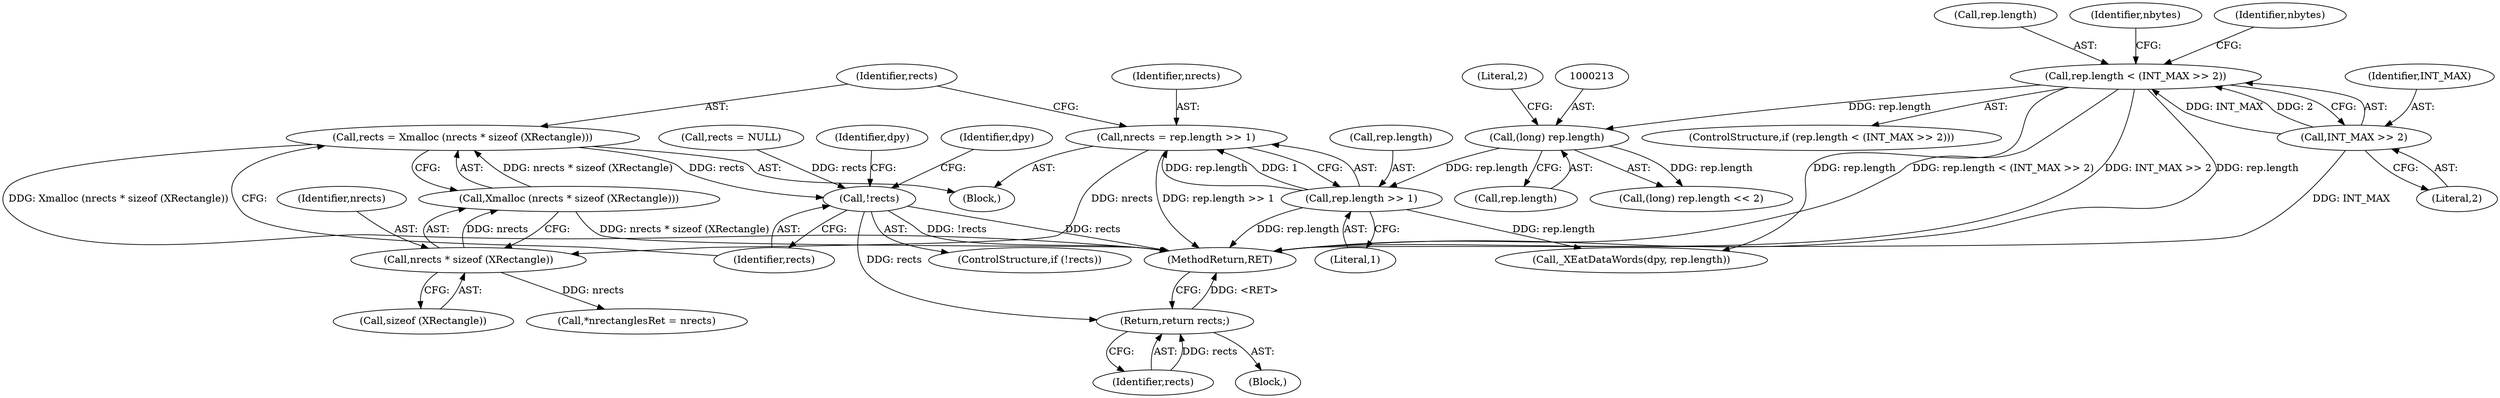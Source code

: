 digraph "0_libXfixes_61c1039ee23a2d1de712843bed3480654d7ef42e@API" {
"1000225" [label="(Call,rects = Xmalloc (nrects * sizeof (XRectangle)))"];
"1000227" [label="(Call,Xmalloc (nrects * sizeof (XRectangle)))"];
"1000228" [label="(Call,nrects * sizeof (XRectangle))"];
"1000218" [label="(Call,nrects = rep.length >> 1)"];
"1000220" [label="(Call,rep.length >> 1)"];
"1000212" [label="(Call,(long) rep.length)"];
"1000201" [label="(Call,rep.length < (INT_MAX >> 2))"];
"1000205" [label="(Call,INT_MAX >> 2)"];
"1000244" [label="(Call,!rects)"];
"1000266" [label="(Return,return rects;)"];
"1000214" [label="(Call,rep.length)"];
"1000219" [label="(Identifier,nrects)"];
"1000218" [label="(Call,nrects = rep.length >> 1)"];
"1000217" [label="(Literal,2)"];
"1000267" [label="(Identifier,rects)"];
"1000211" [label="(Call,(long) rep.length << 2)"];
"1000200" [label="(ControlStructure,if (rep.length < (INT_MAX >> 2)))"];
"1000243" [label="(ControlStructure,if (!rects))"];
"1000207" [label="(Literal,2)"];
"1000202" [label="(Call,rep.length)"];
"1000245" [label="(Identifier,rects)"];
"1000208" [label="(Block,)"];
"1000268" [label="(MethodReturn,RET)"];
"1000235" [label="(Identifier,nbytes)"];
"1000244" [label="(Call,!rects)"];
"1000212" [label="(Call,(long) rep.length)"];
"1000266" [label="(Return,return rects;)"];
"1000105" [label="(Block,)"];
"1000230" [label="(Call,sizeof (XRectangle))"];
"1000262" [label="(Call,*nrectanglesRet = nrects)"];
"1000224" [label="(Literal,1)"];
"1000201" [label="(Call,rep.length < (INT_MAX >> 2))"];
"1000210" [label="(Identifier,nbytes)"];
"1000247" [label="(Call,_XEatDataWords(dpy, rep.length))"];
"1000206" [label="(Identifier,INT_MAX)"];
"1000240" [label="(Call,rects = NULL)"];
"1000220" [label="(Call,rep.length >> 1)"];
"1000226" [label="(Identifier,rects)"];
"1000260" [label="(Identifier,dpy)"];
"1000248" [label="(Identifier,dpy)"];
"1000228" [label="(Call,nrects * sizeof (XRectangle))"];
"1000227" [label="(Call,Xmalloc (nrects * sizeof (XRectangle)))"];
"1000225" [label="(Call,rects = Xmalloc (nrects * sizeof (XRectangle)))"];
"1000205" [label="(Call,INT_MAX >> 2)"];
"1000221" [label="(Call,rep.length)"];
"1000229" [label="(Identifier,nrects)"];
"1000225" -> "1000208"  [label="AST: "];
"1000225" -> "1000227"  [label="CFG: "];
"1000226" -> "1000225"  [label="AST: "];
"1000227" -> "1000225"  [label="AST: "];
"1000245" -> "1000225"  [label="CFG: "];
"1000225" -> "1000268"  [label="DDG: Xmalloc (nrects * sizeof (XRectangle))"];
"1000227" -> "1000225"  [label="DDG: nrects * sizeof (XRectangle)"];
"1000225" -> "1000244"  [label="DDG: rects"];
"1000227" -> "1000228"  [label="CFG: "];
"1000228" -> "1000227"  [label="AST: "];
"1000227" -> "1000268"  [label="DDG: nrects * sizeof (XRectangle)"];
"1000228" -> "1000227"  [label="DDG: nrects"];
"1000228" -> "1000230"  [label="CFG: "];
"1000229" -> "1000228"  [label="AST: "];
"1000230" -> "1000228"  [label="AST: "];
"1000218" -> "1000228"  [label="DDG: nrects"];
"1000228" -> "1000262"  [label="DDG: nrects"];
"1000218" -> "1000208"  [label="AST: "];
"1000218" -> "1000220"  [label="CFG: "];
"1000219" -> "1000218"  [label="AST: "];
"1000220" -> "1000218"  [label="AST: "];
"1000226" -> "1000218"  [label="CFG: "];
"1000218" -> "1000268"  [label="DDG: rep.length >> 1"];
"1000220" -> "1000218"  [label="DDG: rep.length"];
"1000220" -> "1000218"  [label="DDG: 1"];
"1000220" -> "1000224"  [label="CFG: "];
"1000221" -> "1000220"  [label="AST: "];
"1000224" -> "1000220"  [label="AST: "];
"1000220" -> "1000268"  [label="DDG: rep.length"];
"1000212" -> "1000220"  [label="DDG: rep.length"];
"1000220" -> "1000247"  [label="DDG: rep.length"];
"1000212" -> "1000211"  [label="AST: "];
"1000212" -> "1000214"  [label="CFG: "];
"1000213" -> "1000212"  [label="AST: "];
"1000214" -> "1000212"  [label="AST: "];
"1000217" -> "1000212"  [label="CFG: "];
"1000212" -> "1000211"  [label="DDG: rep.length"];
"1000201" -> "1000212"  [label="DDG: rep.length"];
"1000201" -> "1000200"  [label="AST: "];
"1000201" -> "1000205"  [label="CFG: "];
"1000202" -> "1000201"  [label="AST: "];
"1000205" -> "1000201"  [label="AST: "];
"1000210" -> "1000201"  [label="CFG: "];
"1000235" -> "1000201"  [label="CFG: "];
"1000201" -> "1000268"  [label="DDG: rep.length < (INT_MAX >> 2)"];
"1000201" -> "1000268"  [label="DDG: INT_MAX >> 2"];
"1000201" -> "1000268"  [label="DDG: rep.length"];
"1000205" -> "1000201"  [label="DDG: INT_MAX"];
"1000205" -> "1000201"  [label="DDG: 2"];
"1000201" -> "1000247"  [label="DDG: rep.length"];
"1000205" -> "1000207"  [label="CFG: "];
"1000206" -> "1000205"  [label="AST: "];
"1000207" -> "1000205"  [label="AST: "];
"1000205" -> "1000268"  [label="DDG: INT_MAX"];
"1000244" -> "1000243"  [label="AST: "];
"1000244" -> "1000245"  [label="CFG: "];
"1000245" -> "1000244"  [label="AST: "];
"1000248" -> "1000244"  [label="CFG: "];
"1000260" -> "1000244"  [label="CFG: "];
"1000244" -> "1000268"  [label="DDG: !rects"];
"1000244" -> "1000268"  [label="DDG: rects"];
"1000240" -> "1000244"  [label="DDG: rects"];
"1000244" -> "1000266"  [label="DDG: rects"];
"1000266" -> "1000105"  [label="AST: "];
"1000266" -> "1000267"  [label="CFG: "];
"1000267" -> "1000266"  [label="AST: "];
"1000268" -> "1000266"  [label="CFG: "];
"1000266" -> "1000268"  [label="DDG: <RET>"];
"1000267" -> "1000266"  [label="DDG: rects"];
}
